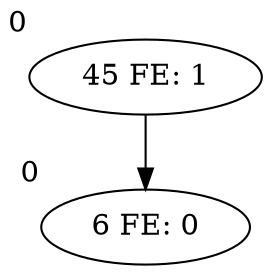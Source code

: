 digraph G { 

nodesep=0.8;

ranksep=0.5;


  
6[label=" 6 FE: 0 "    xlabel= "0"   ];
45->6; 
45[label=" 45 FE: 1 "    xlabel= "0"   ];


}


